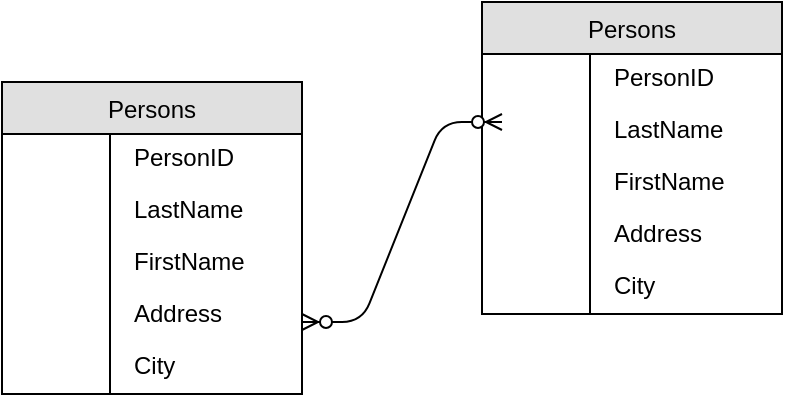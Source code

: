 <mxfile version="13.7.7" type="github"><diagram id="7R-3-0L4MlKX2Aa1avLf" name="Page-1"><mxGraphModel dx="943" dy="799" grid="1" gridSize="10" guides="1" tooltips="1" connect="1" arrows="1" fold="1" page="1" pageScale="1" pageWidth="850" pageHeight="1100" math="0" shadow="0"><root><mxCell id="0"/><mxCell id="1" parent="0"/><mxCell id="679pki1XqvyltWzxiFak-1" value="Persons" style="swimlane;fontStyle=0;childLayout=stackLayout;horizontal=1;startSize=26;fillColor=#e0e0e0;horizontalStack=0;resizeParent=1;resizeLast=0;collapsible=1;marginBottom=0;swimlaneFillColor=#ffffff;align=center;" vertex="1" parent="1"><mxGeometry x="80" y="120" width="150" height="156" as="geometry"/></mxCell><mxCell id="679pki1XqvyltWzxiFak-2" value="PersonID" style="shape=partialRectangle;top=0;left=0;right=0;bottom=0;align=left;verticalAlign=top;spacingTop=-2;fillColor=none;spacingLeft=64;spacingRight=4;overflow=hidden;rotatable=0;points=[[0,0.5],[1,0.5]];portConstraint=eastwest;dropTarget=0;" vertex="1" parent="679pki1XqvyltWzxiFak-1"><mxGeometry y="26" width="150" height="26" as="geometry"/></mxCell><mxCell id="679pki1XqvyltWzxiFak-3" value="" style="shape=partialRectangle;top=0;left=0;bottom=0;fillColor=none;align=left;verticalAlign=middle;spacingLeft=4;spacingRight=4;overflow=hidden;rotatable=180;points=[];portConstraint=eastwest;part=1;" vertex="1" connectable="0" parent="679pki1XqvyltWzxiFak-2"><mxGeometry width="54" height="26" as="geometry"/></mxCell><mxCell id="679pki1XqvyltWzxiFak-4" value="LastName" style="shape=partialRectangle;top=0;left=0;right=0;bottom=0;align=left;verticalAlign=top;spacingTop=-2;fillColor=none;spacingLeft=64;spacingRight=4;overflow=hidden;rotatable=0;points=[[0,0.5],[1,0.5]];portConstraint=eastwest;dropTarget=0;" vertex="1" parent="679pki1XqvyltWzxiFak-1"><mxGeometry y="52" width="150" height="26" as="geometry"/></mxCell><mxCell id="679pki1XqvyltWzxiFak-5" value="" style="shape=partialRectangle;top=0;left=0;bottom=0;fillColor=none;align=left;verticalAlign=middle;spacingLeft=4;spacingRight=4;overflow=hidden;rotatable=180;points=[];portConstraint=eastwest;part=1;" vertex="1" connectable="0" parent="679pki1XqvyltWzxiFak-4"><mxGeometry width="54" height="26" as="geometry"/></mxCell><mxCell id="679pki1XqvyltWzxiFak-6" value="FirstName" style="shape=partialRectangle;top=0;left=0;right=0;bottom=0;align=left;verticalAlign=top;spacingTop=-2;fillColor=none;spacingLeft=64;spacingRight=4;overflow=hidden;rotatable=0;points=[[0,0.5],[1,0.5]];portConstraint=eastwest;dropTarget=0;" vertex="1" parent="679pki1XqvyltWzxiFak-1"><mxGeometry y="78" width="150" height="26" as="geometry"/></mxCell><mxCell id="679pki1XqvyltWzxiFak-7" value="" style="shape=partialRectangle;top=0;left=0;bottom=0;fillColor=none;align=left;verticalAlign=middle;spacingLeft=4;spacingRight=4;overflow=hidden;rotatable=180;points=[];portConstraint=eastwest;part=1;" vertex="1" connectable="0" parent="679pki1XqvyltWzxiFak-6"><mxGeometry width="54" height="26" as="geometry"/></mxCell><mxCell id="679pki1XqvyltWzxiFak-8" value="Address" style="shape=partialRectangle;top=0;left=0;right=0;bottom=0;align=left;verticalAlign=top;spacingTop=-2;fillColor=none;spacingLeft=64;spacingRight=4;overflow=hidden;rotatable=0;points=[[0,0.5],[1,0.5]];portConstraint=eastwest;dropTarget=0;" vertex="1" parent="679pki1XqvyltWzxiFak-1"><mxGeometry y="104" width="150" height="26" as="geometry"/></mxCell><mxCell id="679pki1XqvyltWzxiFak-9" value="" style="shape=partialRectangle;top=0;left=0;bottom=0;fillColor=none;align=left;verticalAlign=middle;spacingLeft=4;spacingRight=4;overflow=hidden;rotatable=180;points=[];portConstraint=eastwest;part=1;" vertex="1" connectable="0" parent="679pki1XqvyltWzxiFak-8"><mxGeometry width="54" height="26" as="geometry"/></mxCell><mxCell id="679pki1XqvyltWzxiFak-10" value="City" style="shape=partialRectangle;top=0;left=0;right=0;bottom=0;align=left;verticalAlign=top;spacingTop=-2;fillColor=none;spacingLeft=64;spacingRight=4;overflow=hidden;rotatable=0;points=[[0,0.5],[1,0.5]];portConstraint=eastwest;dropTarget=0;" vertex="1" parent="679pki1XqvyltWzxiFak-1"><mxGeometry y="130" width="150" height="26" as="geometry"/></mxCell><mxCell id="679pki1XqvyltWzxiFak-11" value="" style="shape=partialRectangle;top=0;left=0;bottom=0;fillColor=none;align=left;verticalAlign=middle;spacingLeft=4;spacingRight=4;overflow=hidden;rotatable=180;points=[];portConstraint=eastwest;part=1;" vertex="1" connectable="0" parent="679pki1XqvyltWzxiFak-10"><mxGeometry width="54" height="26" as="geometry"/></mxCell><mxCell id="679pki1XqvyltWzxiFak-12" value="Persons" style="swimlane;fontStyle=0;childLayout=stackLayout;horizontal=1;startSize=26;fillColor=#e0e0e0;horizontalStack=0;resizeParent=1;resizeLast=0;collapsible=1;marginBottom=0;swimlaneFillColor=#ffffff;align=center;" vertex="1" parent="1"><mxGeometry x="320" y="80" width="150" height="156" as="geometry"/></mxCell><mxCell id="679pki1XqvyltWzxiFak-13" value="PersonID" style="shape=partialRectangle;top=0;left=0;right=0;bottom=0;align=left;verticalAlign=top;spacingTop=-2;fillColor=none;spacingLeft=64;spacingRight=4;overflow=hidden;rotatable=0;points=[[0,0.5],[1,0.5]];portConstraint=eastwest;dropTarget=0;" vertex="1" parent="679pki1XqvyltWzxiFak-12"><mxGeometry y="26" width="150" height="26" as="geometry"/></mxCell><mxCell id="679pki1XqvyltWzxiFak-14" value="" style="shape=partialRectangle;top=0;left=0;bottom=0;fillColor=none;align=left;verticalAlign=middle;spacingLeft=4;spacingRight=4;overflow=hidden;rotatable=180;points=[];portConstraint=eastwest;part=1;" vertex="1" connectable="0" parent="679pki1XqvyltWzxiFak-13"><mxGeometry width="54" height="26" as="geometry"/></mxCell><mxCell id="679pki1XqvyltWzxiFak-15" value="LastName" style="shape=partialRectangle;top=0;left=0;right=0;bottom=0;align=left;verticalAlign=top;spacingTop=-2;fillColor=none;spacingLeft=64;spacingRight=4;overflow=hidden;rotatable=0;points=[[0,0.5],[1,0.5]];portConstraint=eastwest;dropTarget=0;" vertex="1" parent="679pki1XqvyltWzxiFak-12"><mxGeometry y="52" width="150" height="26" as="geometry"/></mxCell><mxCell id="679pki1XqvyltWzxiFak-16" value="" style="shape=partialRectangle;top=0;left=0;bottom=0;fillColor=none;align=left;verticalAlign=middle;spacingLeft=4;spacingRight=4;overflow=hidden;rotatable=180;points=[];portConstraint=eastwest;part=1;" vertex="1" connectable="0" parent="679pki1XqvyltWzxiFak-15"><mxGeometry width="54" height="26" as="geometry"/></mxCell><mxCell id="679pki1XqvyltWzxiFak-17" value="FirstName" style="shape=partialRectangle;top=0;left=0;right=0;bottom=0;align=left;verticalAlign=top;spacingTop=-2;fillColor=none;spacingLeft=64;spacingRight=4;overflow=hidden;rotatable=0;points=[[0,0.5],[1,0.5]];portConstraint=eastwest;dropTarget=0;" vertex="1" parent="679pki1XqvyltWzxiFak-12"><mxGeometry y="78" width="150" height="26" as="geometry"/></mxCell><mxCell id="679pki1XqvyltWzxiFak-18" value="" style="shape=partialRectangle;top=0;left=0;bottom=0;fillColor=none;align=left;verticalAlign=middle;spacingLeft=4;spacingRight=4;overflow=hidden;rotatable=180;points=[];portConstraint=eastwest;part=1;" vertex="1" connectable="0" parent="679pki1XqvyltWzxiFak-17"><mxGeometry width="54" height="26" as="geometry"/></mxCell><mxCell id="679pki1XqvyltWzxiFak-19" value="Address" style="shape=partialRectangle;top=0;left=0;right=0;bottom=0;align=left;verticalAlign=top;spacingTop=-2;fillColor=none;spacingLeft=64;spacingRight=4;overflow=hidden;rotatable=0;points=[[0,0.5],[1,0.5]];portConstraint=eastwest;dropTarget=0;" vertex="1" parent="679pki1XqvyltWzxiFak-12"><mxGeometry y="104" width="150" height="26" as="geometry"/></mxCell><mxCell id="679pki1XqvyltWzxiFak-20" value="" style="shape=partialRectangle;top=0;left=0;bottom=0;fillColor=none;align=left;verticalAlign=middle;spacingLeft=4;spacingRight=4;overflow=hidden;rotatable=180;points=[];portConstraint=eastwest;part=1;" vertex="1" connectable="0" parent="679pki1XqvyltWzxiFak-19"><mxGeometry width="54" height="26" as="geometry"/></mxCell><mxCell id="679pki1XqvyltWzxiFak-21" value="City" style="shape=partialRectangle;top=0;left=0;right=0;bottom=0;align=left;verticalAlign=top;spacingTop=-2;fillColor=none;spacingLeft=64;spacingRight=4;overflow=hidden;rotatable=0;points=[[0,0.5],[1,0.5]];portConstraint=eastwest;dropTarget=0;" vertex="1" parent="679pki1XqvyltWzxiFak-12"><mxGeometry y="130" width="150" height="26" as="geometry"/></mxCell><mxCell id="679pki1XqvyltWzxiFak-22" value="" style="shape=partialRectangle;top=0;left=0;bottom=0;fillColor=none;align=left;verticalAlign=middle;spacingLeft=4;spacingRight=4;overflow=hidden;rotatable=180;points=[];portConstraint=eastwest;part=1;" vertex="1" connectable="0" parent="679pki1XqvyltWzxiFak-21"><mxGeometry width="54" height="26" as="geometry"/></mxCell><mxCell id="679pki1XqvyltWzxiFak-23" value="" style="edgeStyle=entityRelationEdgeStyle;fontSize=12;html=1;endArrow=ERzeroToMany;endFill=1;startArrow=ERzeroToMany;" edge="1" parent="1"><mxGeometry width="100" height="100" relative="1" as="geometry"><mxPoint x="230" y="240" as="sourcePoint"/><mxPoint x="330" y="140" as="targetPoint"/></mxGeometry></mxCell></root></mxGraphModel></diagram></mxfile>